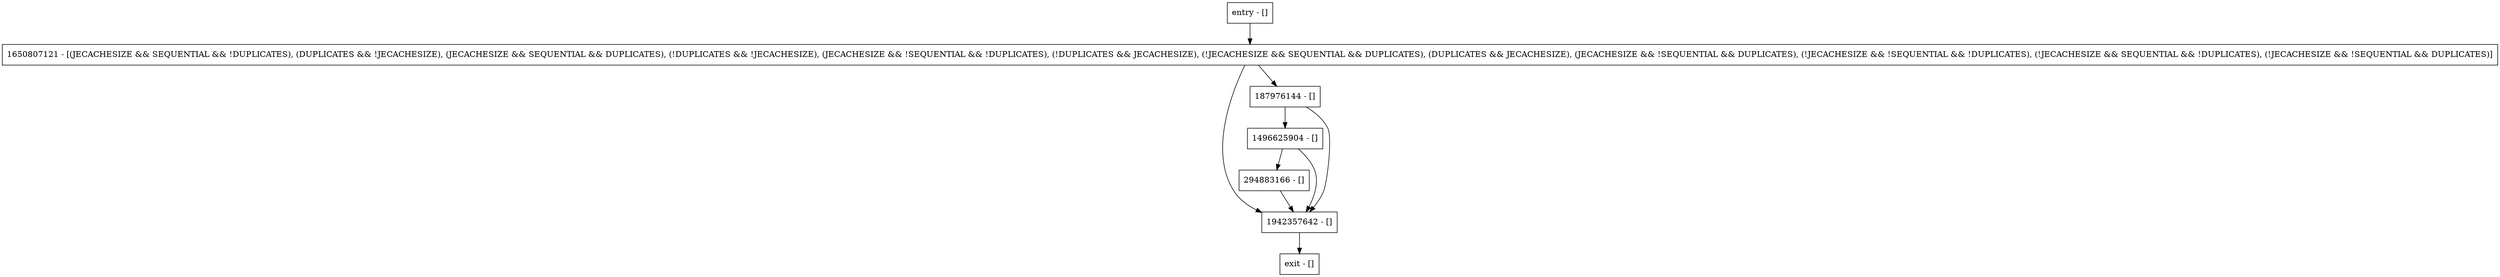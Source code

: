 digraph releaseDb {
node [shape=record];
entry [label="entry - []"];
exit [label="exit - []"];
1496625904 [label="1496625904 - []"];
1650807121 [label="1650807121 - [(JECACHESIZE && SEQUENTIAL && !DUPLICATES), (DUPLICATES && !JECACHESIZE), (JECACHESIZE && SEQUENTIAL && DUPLICATES), (!DUPLICATES && !JECACHESIZE), (JECACHESIZE && !SEQUENTIAL && !DUPLICATES), (!DUPLICATES && JECACHESIZE), (!JECACHESIZE && SEQUENTIAL && DUPLICATES), (DUPLICATES && JECACHESIZE), (JECACHESIZE && !SEQUENTIAL && DUPLICATES), (!JECACHESIZE && !SEQUENTIAL && !DUPLICATES), (!JECACHESIZE && SEQUENTIAL && !DUPLICATES), (!JECACHESIZE && !SEQUENTIAL && DUPLICATES)]"];
294883166 [label="294883166 - []"];
1942357642 [label="1942357642 - []"];
187976144 [label="187976144 - []"];
entry;
exit;
entry -> 1650807121;
1496625904 -> 294883166;
1496625904 -> 1942357642;
1650807121 -> 1942357642;
1650807121 -> 187976144;
294883166 -> 1942357642;
1942357642 -> exit;
187976144 -> 1496625904;
187976144 -> 1942357642;
}
